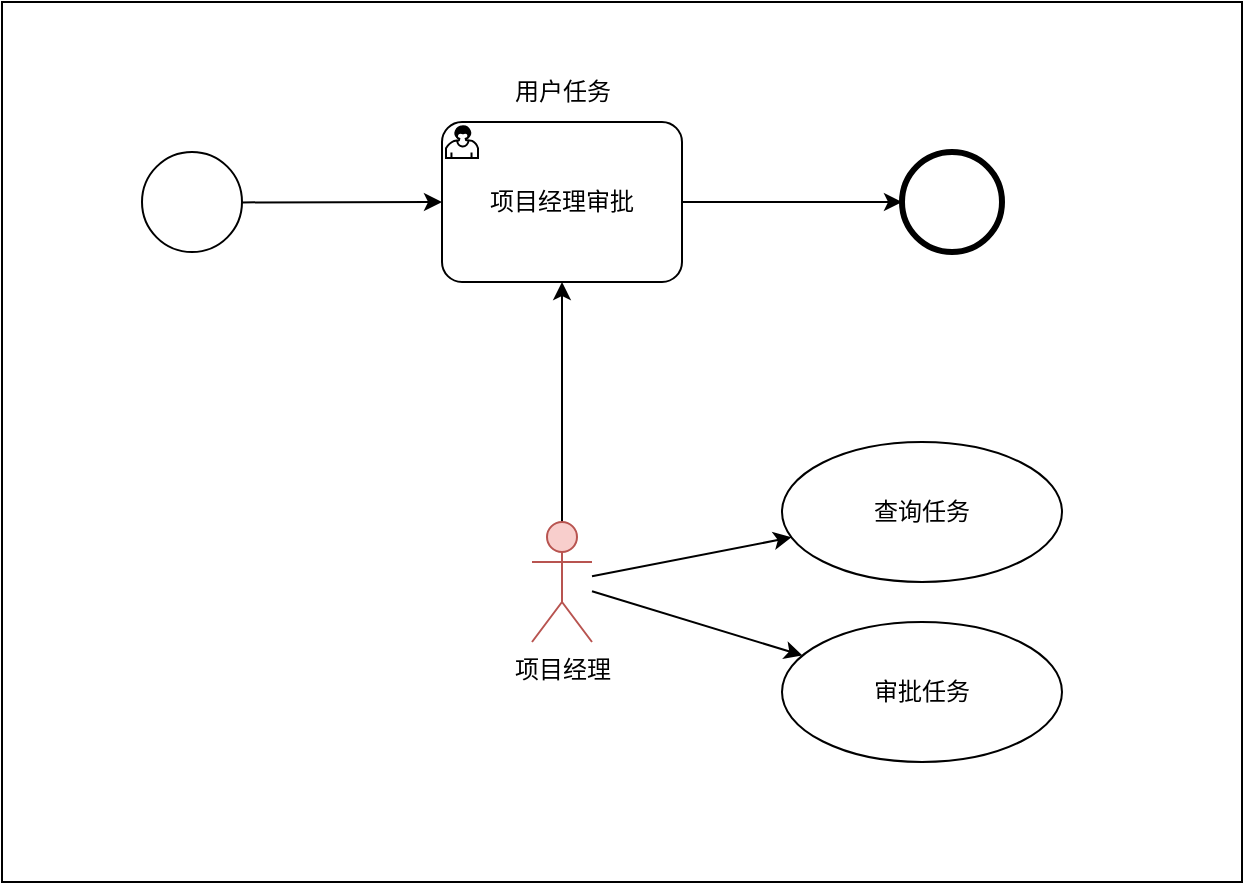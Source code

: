 <mxfile>
    <diagram id="DGqg8H-zAF8JqBksjRlz" name="现实处理流程">
        <mxGraphModel dx="1086" dy="816" grid="1" gridSize="10" guides="1" tooltips="1" connect="1" arrows="1" fold="1" page="1" pageScale="1" pageWidth="827" pageHeight="1169" math="0" shadow="0">
            <root>
                <mxCell id="0"/>
                <mxCell id="1" parent="0"/>
                <mxCell id="Epjyn752wN6a6ZekLFLu-15" value="" style="group" vertex="1" connectable="0" parent="1">
                    <mxGeometry x="100" y="80" width="620" height="440" as="geometry"/>
                </mxCell>
                <mxCell id="Epjyn752wN6a6ZekLFLu-14" value="" style="rounded=0;whiteSpace=wrap;html=1;" vertex="1" parent="Epjyn752wN6a6ZekLFLu-15">
                    <mxGeometry width="620" height="440" as="geometry"/>
                </mxCell>
                <mxCell id="Epjyn752wN6a6ZekLFLu-1" value="项目经理审批" style="points=[[0.25,0,0],[0.5,0,0],[0.75,0,0],[1,0.25,0],[1,0.5,0],[1,0.75,0],[0.75,1,0],[0.5,1,0],[0.25,1,0],[0,0.75,0],[0,0.5,0],[0,0.25,0]];shape=mxgraph.bpmn.task;whiteSpace=wrap;rectStyle=rounded;size=10;html=1;taskMarker=user;" vertex="1" parent="Epjyn752wN6a6ZekLFLu-15">
                    <mxGeometry x="220" y="60" width="120" height="80" as="geometry"/>
                </mxCell>
                <mxCell id="Epjyn752wN6a6ZekLFLu-3" style="edgeStyle=none;html=1;" edge="1" parent="Epjyn752wN6a6ZekLFLu-15" source="Epjyn752wN6a6ZekLFLu-2" target="Epjyn752wN6a6ZekLFLu-1">
                    <mxGeometry relative="1" as="geometry"/>
                </mxCell>
                <mxCell id="Epjyn752wN6a6ZekLFLu-2" value="" style="points=[[0.145,0.145,0],[0.5,0,0],[0.855,0.145,0],[1,0.5,0],[0.855,0.855,0],[0.5,1,0],[0.145,0.855,0],[0,0.5,0]];shape=mxgraph.bpmn.event;html=1;verticalLabelPosition=bottom;labelBackgroundColor=#ffffff;verticalAlign=top;align=center;perimeter=ellipsePerimeter;outlineConnect=0;aspect=fixed;outline=standard;symbol=general;" vertex="1" parent="Epjyn752wN6a6ZekLFLu-15">
                    <mxGeometry x="70" y="75" width="50" height="50" as="geometry"/>
                </mxCell>
                <mxCell id="Epjyn752wN6a6ZekLFLu-4" value="" style="points=[[0.145,0.145,0],[0.5,0,0],[0.855,0.145,0],[1,0.5,0],[0.855,0.855,0],[0.5,1,0],[0.145,0.855,0],[0,0.5,0]];shape=mxgraph.bpmn.event;html=1;verticalLabelPosition=bottom;labelBackgroundColor=#ffffff;verticalAlign=top;align=center;perimeter=ellipsePerimeter;outlineConnect=0;aspect=fixed;outline=end;symbol=terminate2;" vertex="1" parent="Epjyn752wN6a6ZekLFLu-15">
                    <mxGeometry x="450" y="75" width="50" height="50" as="geometry"/>
                </mxCell>
                <mxCell id="Epjyn752wN6a6ZekLFLu-5" style="edgeStyle=none;html=1;" edge="1" parent="Epjyn752wN6a6ZekLFLu-15" source="Epjyn752wN6a6ZekLFLu-1" target="Epjyn752wN6a6ZekLFLu-4">
                    <mxGeometry relative="1" as="geometry"/>
                </mxCell>
                <mxCell id="Epjyn752wN6a6ZekLFLu-7" style="edgeStyle=none;html=1;" edge="1" parent="Epjyn752wN6a6ZekLFLu-15" source="Epjyn752wN6a6ZekLFLu-6" target="Epjyn752wN6a6ZekLFLu-1">
                    <mxGeometry relative="1" as="geometry"/>
                </mxCell>
                <mxCell id="Epjyn752wN6a6ZekLFLu-6" value="项目经理" style="shape=umlActor;verticalLabelPosition=bottom;verticalAlign=top;html=1;outlineConnect=0;fillColor=#f8cecc;strokeColor=#b85450;" vertex="1" parent="Epjyn752wN6a6ZekLFLu-15">
                    <mxGeometry x="265" y="260" width="30" height="60" as="geometry"/>
                </mxCell>
                <mxCell id="Epjyn752wN6a6ZekLFLu-8" value="用户任务" style="text;html=1;align=center;verticalAlign=middle;resizable=0;points=[];autosize=1;strokeColor=none;fillColor=none;" vertex="1" parent="Epjyn752wN6a6ZekLFLu-15">
                    <mxGeometry x="245" y="30" width="70" height="30" as="geometry"/>
                </mxCell>
                <mxCell id="Epjyn752wN6a6ZekLFLu-9" value="查询任务" style="ellipse;whiteSpace=wrap;html=1;" vertex="1" parent="Epjyn752wN6a6ZekLFLu-15">
                    <mxGeometry x="390" y="220" width="140" height="70" as="geometry"/>
                </mxCell>
                <mxCell id="Epjyn752wN6a6ZekLFLu-11" style="edgeStyle=none;html=1;" edge="1" parent="Epjyn752wN6a6ZekLFLu-15" source="Epjyn752wN6a6ZekLFLu-6" target="Epjyn752wN6a6ZekLFLu-9">
                    <mxGeometry relative="1" as="geometry"/>
                </mxCell>
                <mxCell id="Epjyn752wN6a6ZekLFLu-10" value="审批任务" style="ellipse;whiteSpace=wrap;html=1;" vertex="1" parent="Epjyn752wN6a6ZekLFLu-15">
                    <mxGeometry x="390" y="310" width="140" height="70" as="geometry"/>
                </mxCell>
                <mxCell id="Epjyn752wN6a6ZekLFLu-12" style="edgeStyle=none;html=1;" edge="1" parent="Epjyn752wN6a6ZekLFLu-15" source="Epjyn752wN6a6ZekLFLu-6" target="Epjyn752wN6a6ZekLFLu-10">
                    <mxGeometry relative="1" as="geometry"/>
                </mxCell>
            </root>
        </mxGraphModel>
    </diagram>
    <diagram id="mbWmZqzXeBUXHupnZBBp" name="自动化程序流程">
        <mxGraphModel dx="1086" dy="816" grid="1" gridSize="10" guides="1" tooltips="1" connect="1" arrows="1" fold="1" page="1" pageScale="1" pageWidth="827" pageHeight="1169" math="0" shadow="0">
            <root>
                <mxCell id="0"/>
                <mxCell id="1" parent="0"/>
                <mxCell id="f7PryZ2VAUxEyKP4IJix-1" value="" style="group" vertex="1" connectable="0" parent="1">
                    <mxGeometry x="240" y="190" width="620" height="440" as="geometry"/>
                </mxCell>
                <mxCell id="f7PryZ2VAUxEyKP4IJix-2" value="" style="rounded=0;whiteSpace=wrap;html=1;" vertex="1" parent="f7PryZ2VAUxEyKP4IJix-1">
                    <mxGeometry width="620" height="440" as="geometry"/>
                </mxCell>
                <mxCell id="f7PryZ2VAUxEyKP4IJix-3" value="项目经理审批" style="points=[[0.25,0,0],[0.5,0,0],[0.75,0,0],[1,0.25,0],[1,0.5,0],[1,0.75,0],[0.75,1,0],[0.5,1,0],[0.25,1,0],[0,0.75,0],[0,0.5,0],[0,0.25,0]];shape=mxgraph.bpmn.task;whiteSpace=wrap;rectStyle=rounded;size=10;html=1;taskMarker=user;" vertex="1" parent="f7PryZ2VAUxEyKP4IJix-1">
                    <mxGeometry x="220" y="60" width="120" height="80" as="geometry"/>
                </mxCell>
                <mxCell id="f7PryZ2VAUxEyKP4IJix-4" style="edgeStyle=none;html=1;" edge="1" parent="f7PryZ2VAUxEyKP4IJix-1" source="f7PryZ2VAUxEyKP4IJix-5" target="f7PryZ2VAUxEyKP4IJix-3">
                    <mxGeometry relative="1" as="geometry"/>
                </mxCell>
                <mxCell id="f7PryZ2VAUxEyKP4IJix-5" value="" style="points=[[0.145,0.145,0],[0.5,0,0],[0.855,0.145,0],[1,0.5,0],[0.855,0.855,0],[0.5,1,0],[0.145,0.855,0],[0,0.5,0]];shape=mxgraph.bpmn.event;html=1;verticalLabelPosition=bottom;labelBackgroundColor=#ffffff;verticalAlign=top;align=center;perimeter=ellipsePerimeter;outlineConnect=0;aspect=fixed;outline=standard;symbol=general;" vertex="1" parent="f7PryZ2VAUxEyKP4IJix-1">
                    <mxGeometry x="70" y="75" width="50" height="50" as="geometry"/>
                </mxCell>
                <mxCell id="f7PryZ2VAUxEyKP4IJix-6" value="" style="points=[[0.145,0.145,0],[0.5,0,0],[0.855,0.145,0],[1,0.5,0],[0.855,0.855,0],[0.5,1,0],[0.145,0.855,0],[0,0.5,0]];shape=mxgraph.bpmn.event;html=1;verticalLabelPosition=bottom;labelBackgroundColor=#ffffff;verticalAlign=top;align=center;perimeter=ellipsePerimeter;outlineConnect=0;aspect=fixed;outline=end;symbol=terminate2;" vertex="1" parent="f7PryZ2VAUxEyKP4IJix-1">
                    <mxGeometry x="450" y="75" width="50" height="50" as="geometry"/>
                </mxCell>
                <mxCell id="f7PryZ2VAUxEyKP4IJix-7" style="edgeStyle=none;html=1;" edge="1" parent="f7PryZ2VAUxEyKP4IJix-1" source="f7PryZ2VAUxEyKP4IJix-3" target="f7PryZ2VAUxEyKP4IJix-6">
                    <mxGeometry relative="1" as="geometry"/>
                </mxCell>
                <mxCell id="f7PryZ2VAUxEyKP4IJix-8" style="edgeStyle=none;html=1;" edge="1" parent="f7PryZ2VAUxEyKP4IJix-1" source="f7PryZ2VAUxEyKP4IJix-14" target="f7PryZ2VAUxEyKP4IJix-3">
                    <mxGeometry relative="1" as="geometry">
                        <mxPoint x="280" y="260" as="sourcePoint"/>
                    </mxGeometry>
                </mxCell>
                <mxCell id="f7PryZ2VAUxEyKP4IJix-9" value="用户任务" style="text;html=1;align=center;verticalAlign=middle;resizable=0;points=[];autosize=1;strokeColor=none;fillColor=none;" vertex="1" parent="f7PryZ2VAUxEyKP4IJix-1">
                    <mxGeometry x="245" y="30" width="70" height="30" as="geometry"/>
                </mxCell>
                <mxCell id="f7PryZ2VAUxEyKP4IJix-10" value="查询任务" style="ellipse;whiteSpace=wrap;html=1;" vertex="1" parent="f7PryZ2VAUxEyKP4IJix-1">
                    <mxGeometry x="390" y="220" width="140" height="70" as="geometry"/>
                </mxCell>
                <mxCell id="f7PryZ2VAUxEyKP4IJix-11" style="edgeStyle=none;html=1;" edge="1" parent="f7PryZ2VAUxEyKP4IJix-1" source="f7PryZ2VAUxEyKP4IJix-14" target="f7PryZ2VAUxEyKP4IJix-10">
                    <mxGeometry relative="1" as="geometry">
                        <mxPoint x="295" y="287.083" as="sourcePoint"/>
                    </mxGeometry>
                </mxCell>
                <mxCell id="f7PryZ2VAUxEyKP4IJix-12" value="审批任务" style="ellipse;whiteSpace=wrap;html=1;" vertex="1" parent="f7PryZ2VAUxEyKP4IJix-1">
                    <mxGeometry x="390" y="310" width="140" height="70" as="geometry"/>
                </mxCell>
                <mxCell id="f7PryZ2VAUxEyKP4IJix-13" style="edgeStyle=none;html=1;" edge="1" parent="f7PryZ2VAUxEyKP4IJix-1" source="f7PryZ2VAUxEyKP4IJix-14" target="f7PryZ2VAUxEyKP4IJix-12">
                    <mxGeometry relative="1" as="geometry">
                        <mxPoint x="295" y="294.583" as="sourcePoint"/>
                    </mxGeometry>
                </mxCell>
                <mxCell id="f7PryZ2VAUxEyKP4IJix-14" value="程序" style="html=1;fillColor=#f8cecc;strokeColor=#b85450;" vertex="1" parent="f7PryZ2VAUxEyKP4IJix-1">
                    <mxGeometry x="220" y="270" width="120" height="60" as="geometry"/>
                </mxCell>
            </root>
        </mxGraphModel>
    </diagram>
    <diagram id="qtxXAH-ZiciiD5V1Hx8T" name="逻辑架构">
        <mxGraphModel dx="1086" dy="816" grid="1" gridSize="10" guides="1" tooltips="1" connect="1" arrows="1" fold="1" page="1" pageScale="1" pageWidth="827" pageHeight="1169" math="0" shadow="0">
            <root>
                <mxCell id="0"/>
                <mxCell id="1" parent="0"/>
                <mxCell id="u_oD6EtPP0AWzQ-7OcWh-41" style="edgeStyle=none;html=1;entryX=0.783;entryY=1.019;entryDx=0;entryDy=0;entryPerimeter=0;fontSize=16;endArrow=none;endFill=0;" edge="1" parent="1" source="u_oD6EtPP0AWzQ-7OcWh-37" target="u_oD6EtPP0AWzQ-7OcWh-40">
                    <mxGeometry relative="1" as="geometry"/>
                </mxCell>
                <mxCell id="u_oD6EtPP0AWzQ-7OcWh-42" value="提供给业务查询作业进度" style="edgeLabel;html=1;align=center;verticalAlign=middle;resizable=0;points=[];fontSize=16;" vertex="1" connectable="0" parent="u_oD6EtPP0AWzQ-7OcWh-41">
                    <mxGeometry x="0.096" y="-1" relative="1" as="geometry">
                        <mxPoint x="-3" y="-35" as="offset"/>
                    </mxGeometry>
                </mxCell>
                <mxCell id="u_oD6EtPP0AWzQ-7OcWh-37" value="" style="html=1;dropTarget=0;" vertex="1" parent="1">
                    <mxGeometry x="600" y="490" width="340" height="350" as="geometry"/>
                </mxCell>
                <mxCell id="u_oD6EtPP0AWzQ-7OcWh-38" value="" style="shape=module;jettyWidth=8;jettyHeight=4;" vertex="1" parent="u_oD6EtPP0AWzQ-7OcWh-37">
                    <mxGeometry x="1" width="20" height="20" relative="1" as="geometry">
                        <mxPoint x="-27" y="7" as="offset"/>
                    </mxGeometry>
                </mxCell>
                <mxCell id="15" style="edgeStyle=none;html=1;endArrow=none;endFill=0;" parent="1" source="3" target="7" edge="1">
                    <mxGeometry relative="1" as="geometry"/>
                </mxCell>
                <mxCell id="3" value="消息队列" style="html=1;dropTarget=0;" parent="1" vertex="1">
                    <mxGeometry x="325" y="350" width="140" height="70" as="geometry"/>
                </mxCell>
                <mxCell id="4" value="" style="shape=module;jettyWidth=8;jettyHeight=4;" parent="3" vertex="1">
                    <mxGeometry x="1" width="20" height="20" relative="1" as="geometry">
                        <mxPoint x="-27" y="7" as="offset"/>
                    </mxGeometry>
                </mxCell>
                <mxCell id="7" value="" style="html=1;dropTarget=0;" parent="1" vertex="1">
                    <mxGeometry x="220" y="490" width="340" height="350" as="geometry"/>
                </mxCell>
                <mxCell id="8" value="" style="shape=module;jettyWidth=8;jettyHeight=4;" parent="7" vertex="1">
                    <mxGeometry x="1" width="20" height="20" relative="1" as="geometry">
                        <mxPoint x="-27" y="7" as="offset"/>
                    </mxGeometry>
                </mxCell>
                <mxCell id="16" style="edgeStyle=none;html=1;endArrow=none;endFill=0;" parent="1" source="9" target="13" edge="1">
                    <mxGeometry relative="1" as="geometry"/>
                </mxCell>
                <mxCell id="9" value="执行工人" style="html=1;dropTarget=0;" parent="1" vertex="1">
                    <mxGeometry x="325" y="580" width="140" height="60" as="geometry"/>
                </mxCell>
                <mxCell id="10" value="" style="shape=module;jettyWidth=8;jettyHeight=4;" parent="9" vertex="1">
                    <mxGeometry x="1" width="20" height="20" relative="1" as="geometry">
                        <mxPoint x="-27" y="7" as="offset"/>
                    </mxGeometry>
                </mxCell>
                <mxCell id="u_oD6EtPP0AWzQ-7OcWh-18" style="edgeStyle=none;html=1;fontSize=16;endArrow=none;endFill=0;" edge="1" parent="1" source="13" target="u_oD6EtPP0AWzQ-7OcWh-17">
                    <mxGeometry relative="1" as="geometry"/>
                </mxCell>
                <mxCell id="13" value="工作流引擎" style="html=1;dropTarget=0;" parent="1" vertex="1">
                    <mxGeometry x="305" y="680" width="180" height="90" as="geometry"/>
                </mxCell>
                <mxCell id="14" value="" style="shape=module;jettyWidth=8;jettyHeight=4;" parent="13" vertex="1">
                    <mxGeometry x="1" width="20" height="20" relative="1" as="geometry">
                        <mxPoint x="-27" y="7" as="offset"/>
                    </mxGeometry>
                </mxCell>
                <mxCell id="u_oD6EtPP0AWzQ-7OcWh-16" value="基于工作流引擎的自动化作业程序" style="text;html=1;align=center;verticalAlign=middle;resizable=0;points=[];autosize=1;strokeColor=none;fillColor=none;fontSize=16;" vertex="1" parent="1">
                    <mxGeometry x="260" y="510" width="260" height="30" as="geometry"/>
                </mxCell>
                <mxCell id="u_oD6EtPP0AWzQ-7OcWh-17" value="工作流数据" style="ellipse;shape=umlEntity;whiteSpace=wrap;html=1;fontSize=16;" vertex="1" parent="1">
                    <mxGeometry x="540" y="930" width="80" height="80" as="geometry"/>
                </mxCell>
                <mxCell id="u_oD6EtPP0AWzQ-7OcWh-33" style="edgeStyle=none;html=1;fontSize=16;endArrow=none;endFill=0;" edge="1" parent="1" source="u_oD6EtPP0AWzQ-7OcWh-31" target="u_oD6EtPP0AWzQ-7OcWh-34">
                    <mxGeometry relative="1" as="geometry">
                        <mxPoint x="790" y="740" as="targetPoint"/>
                    </mxGeometry>
                </mxCell>
                <mxCell id="u_oD6EtPP0AWzQ-7OcWh-31" value="查询接口" style="html=1;dropTarget=0;" vertex="1" parent="1">
                    <mxGeometry x="700" y="580" width="140" height="60" as="geometry"/>
                </mxCell>
                <mxCell id="u_oD6EtPP0AWzQ-7OcWh-32" value="" style="shape=module;jettyWidth=8;jettyHeight=4;" vertex="1" parent="u_oD6EtPP0AWzQ-7OcWh-31">
                    <mxGeometry x="1" width="20" height="20" relative="1" as="geometry">
                        <mxPoint x="-27" y="7" as="offset"/>
                    </mxGeometry>
                </mxCell>
                <mxCell id="u_oD6EtPP0AWzQ-7OcWh-36" style="edgeStyle=none;html=1;fontSize=16;endArrow=none;endFill=0;" edge="1" parent="1" source="u_oD6EtPP0AWzQ-7OcWh-34" target="u_oD6EtPP0AWzQ-7OcWh-17">
                    <mxGeometry relative="1" as="geometry"/>
                </mxCell>
                <mxCell id="u_oD6EtPP0AWzQ-7OcWh-34" value="工作流引擎" style="html=1;dropTarget=0;" vertex="1" parent="1">
                    <mxGeometry x="680" y="680" width="180" height="90" as="geometry"/>
                </mxCell>
                <mxCell id="u_oD6EtPP0AWzQ-7OcWh-35" value="" style="shape=module;jettyWidth=8;jettyHeight=4;" vertex="1" parent="u_oD6EtPP0AWzQ-7OcWh-34">
                    <mxGeometry x="1" width="20" height="20" relative="1" as="geometry">
                        <mxPoint x="-27" y="7" as="offset"/>
                    </mxGeometry>
                </mxCell>
                <mxCell id="u_oD6EtPP0AWzQ-7OcWh-39" value="工作流进度服务" style="text;html=1;align=center;verticalAlign=middle;resizable=0;points=[];autosize=1;strokeColor=none;fillColor=none;fontSize=16;" vertex="1" parent="1">
                    <mxGeometry x="700" y="510" width="140" height="30" as="geometry"/>
                </mxCell>
                <mxCell id="u_oD6EtPP0AWzQ-7OcWh-43" value="" style="group" vertex="1" connectable="0" parent="1">
                    <mxGeometry x="150" y="70" width="796" height="170" as="geometry"/>
                </mxCell>
                <mxCell id="u_oD6EtPP0AWzQ-7OcWh-40" value="" style="rounded=0;whiteSpace=wrap;html=1;fontSize=16;" vertex="1" parent="u_oD6EtPP0AWzQ-7OcWh-43">
                    <mxGeometry width="796" height="170" as="geometry"/>
                </mxCell>
                <mxCell id="u_oD6EtPP0AWzQ-7OcWh-19" value="&amp;nbsp;业务微服务－1" style="html=1;dropTarget=0;fontSize=16;" vertex="1" parent="u_oD6EtPP0AWzQ-7OcWh-43">
                    <mxGeometry x="60" y="50" width="180" height="70" as="geometry"/>
                </mxCell>
                <mxCell id="u_oD6EtPP0AWzQ-7OcWh-20" value="" style="shape=module;jettyWidth=8;jettyHeight=4;fontSize=16;" vertex="1" parent="u_oD6EtPP0AWzQ-7OcWh-19">
                    <mxGeometry x="1" width="20" height="20" relative="1" as="geometry">
                        <mxPoint x="-27" y="7" as="offset"/>
                    </mxGeometry>
                </mxCell>
                <mxCell id="u_oD6EtPP0AWzQ-7OcWh-21" value="业务微服务－2" style="html=1;dropTarget=0;fontSize=16;" vertex="1" parent="u_oD6EtPP0AWzQ-7OcWh-43">
                    <mxGeometry x="330" y="50" width="160" height="70" as="geometry"/>
                </mxCell>
                <mxCell id="u_oD6EtPP0AWzQ-7OcWh-22" value="" style="shape=module;jettyWidth=8;jettyHeight=4;fontSize=16;" vertex="1" parent="u_oD6EtPP0AWzQ-7OcWh-21">
                    <mxGeometry x="1" width="20" height="20" relative="1" as="geometry">
                        <mxPoint x="-27" y="7" as="offset"/>
                    </mxGeometry>
                </mxCell>
                <mxCell id="u_oD6EtPP0AWzQ-7OcWh-23" value="业务微服务..." style="html=1;dropTarget=0;fontSize=16;" vertex="1" parent="u_oD6EtPP0AWzQ-7OcWh-43">
                    <mxGeometry x="560" y="50" width="160" height="70" as="geometry"/>
                </mxCell>
                <mxCell id="u_oD6EtPP0AWzQ-7OcWh-24" value="" style="shape=module;jettyWidth=8;jettyHeight=4;fontSize=16;" vertex="1" parent="u_oD6EtPP0AWzQ-7OcWh-23">
                    <mxGeometry x="1" width="20" height="20" relative="1" as="geometry">
                        <mxPoint x="-27" y="7" as="offset"/>
                    </mxGeometry>
                </mxCell>
                <mxCell id="u_oD6EtPP0AWzQ-7OcWh-25" style="edgeStyle=none;html=1;fontSize=16;endArrow=none;endFill=0;exitX=0.306;exitY=1.011;exitDx=0;exitDy=0;exitPerimeter=0;" edge="1" parent="1" source="u_oD6EtPP0AWzQ-7OcWh-40" target="3">
                    <mxGeometry relative="1" as="geometry"/>
                </mxCell>
                <mxCell id="u_oD6EtPP0AWzQ-7OcWh-28" value="作业任务消息" style="edgeLabel;html=1;align=center;verticalAlign=middle;resizable=0;points=[];fontSize=16;" vertex="1" connectable="0" parent="u_oD6EtPP0AWzQ-7OcWh-25">
                    <mxGeometry x="-0.327" y="-3" relative="1" as="geometry">
                        <mxPoint x="4" y="32" as="offset"/>
                    </mxGeometry>
                </mxCell>
                <mxCell id="u_oD6EtPP0AWzQ-7OcWh-45" style="edgeStyle=none;html=1;fontSize=16;endArrow=none;endFill=0;" edge="1" parent="1" source="u_oD6EtPP0AWzQ-7OcWh-44" target="3">
                    <mxGeometry relative="1" as="geometry"/>
                </mxCell>
                <mxCell id="u_oD6EtPP0AWzQ-7OcWh-44" value="消息数据" style="ellipse;shape=umlEntity;whiteSpace=wrap;html=1;fontSize=16;" vertex="1" parent="1">
                    <mxGeometry x="150" y="345" width="80" height="80" as="geometry"/>
                </mxCell>
            </root>
        </mxGraphModel>
    </diagram>
</mxfile>